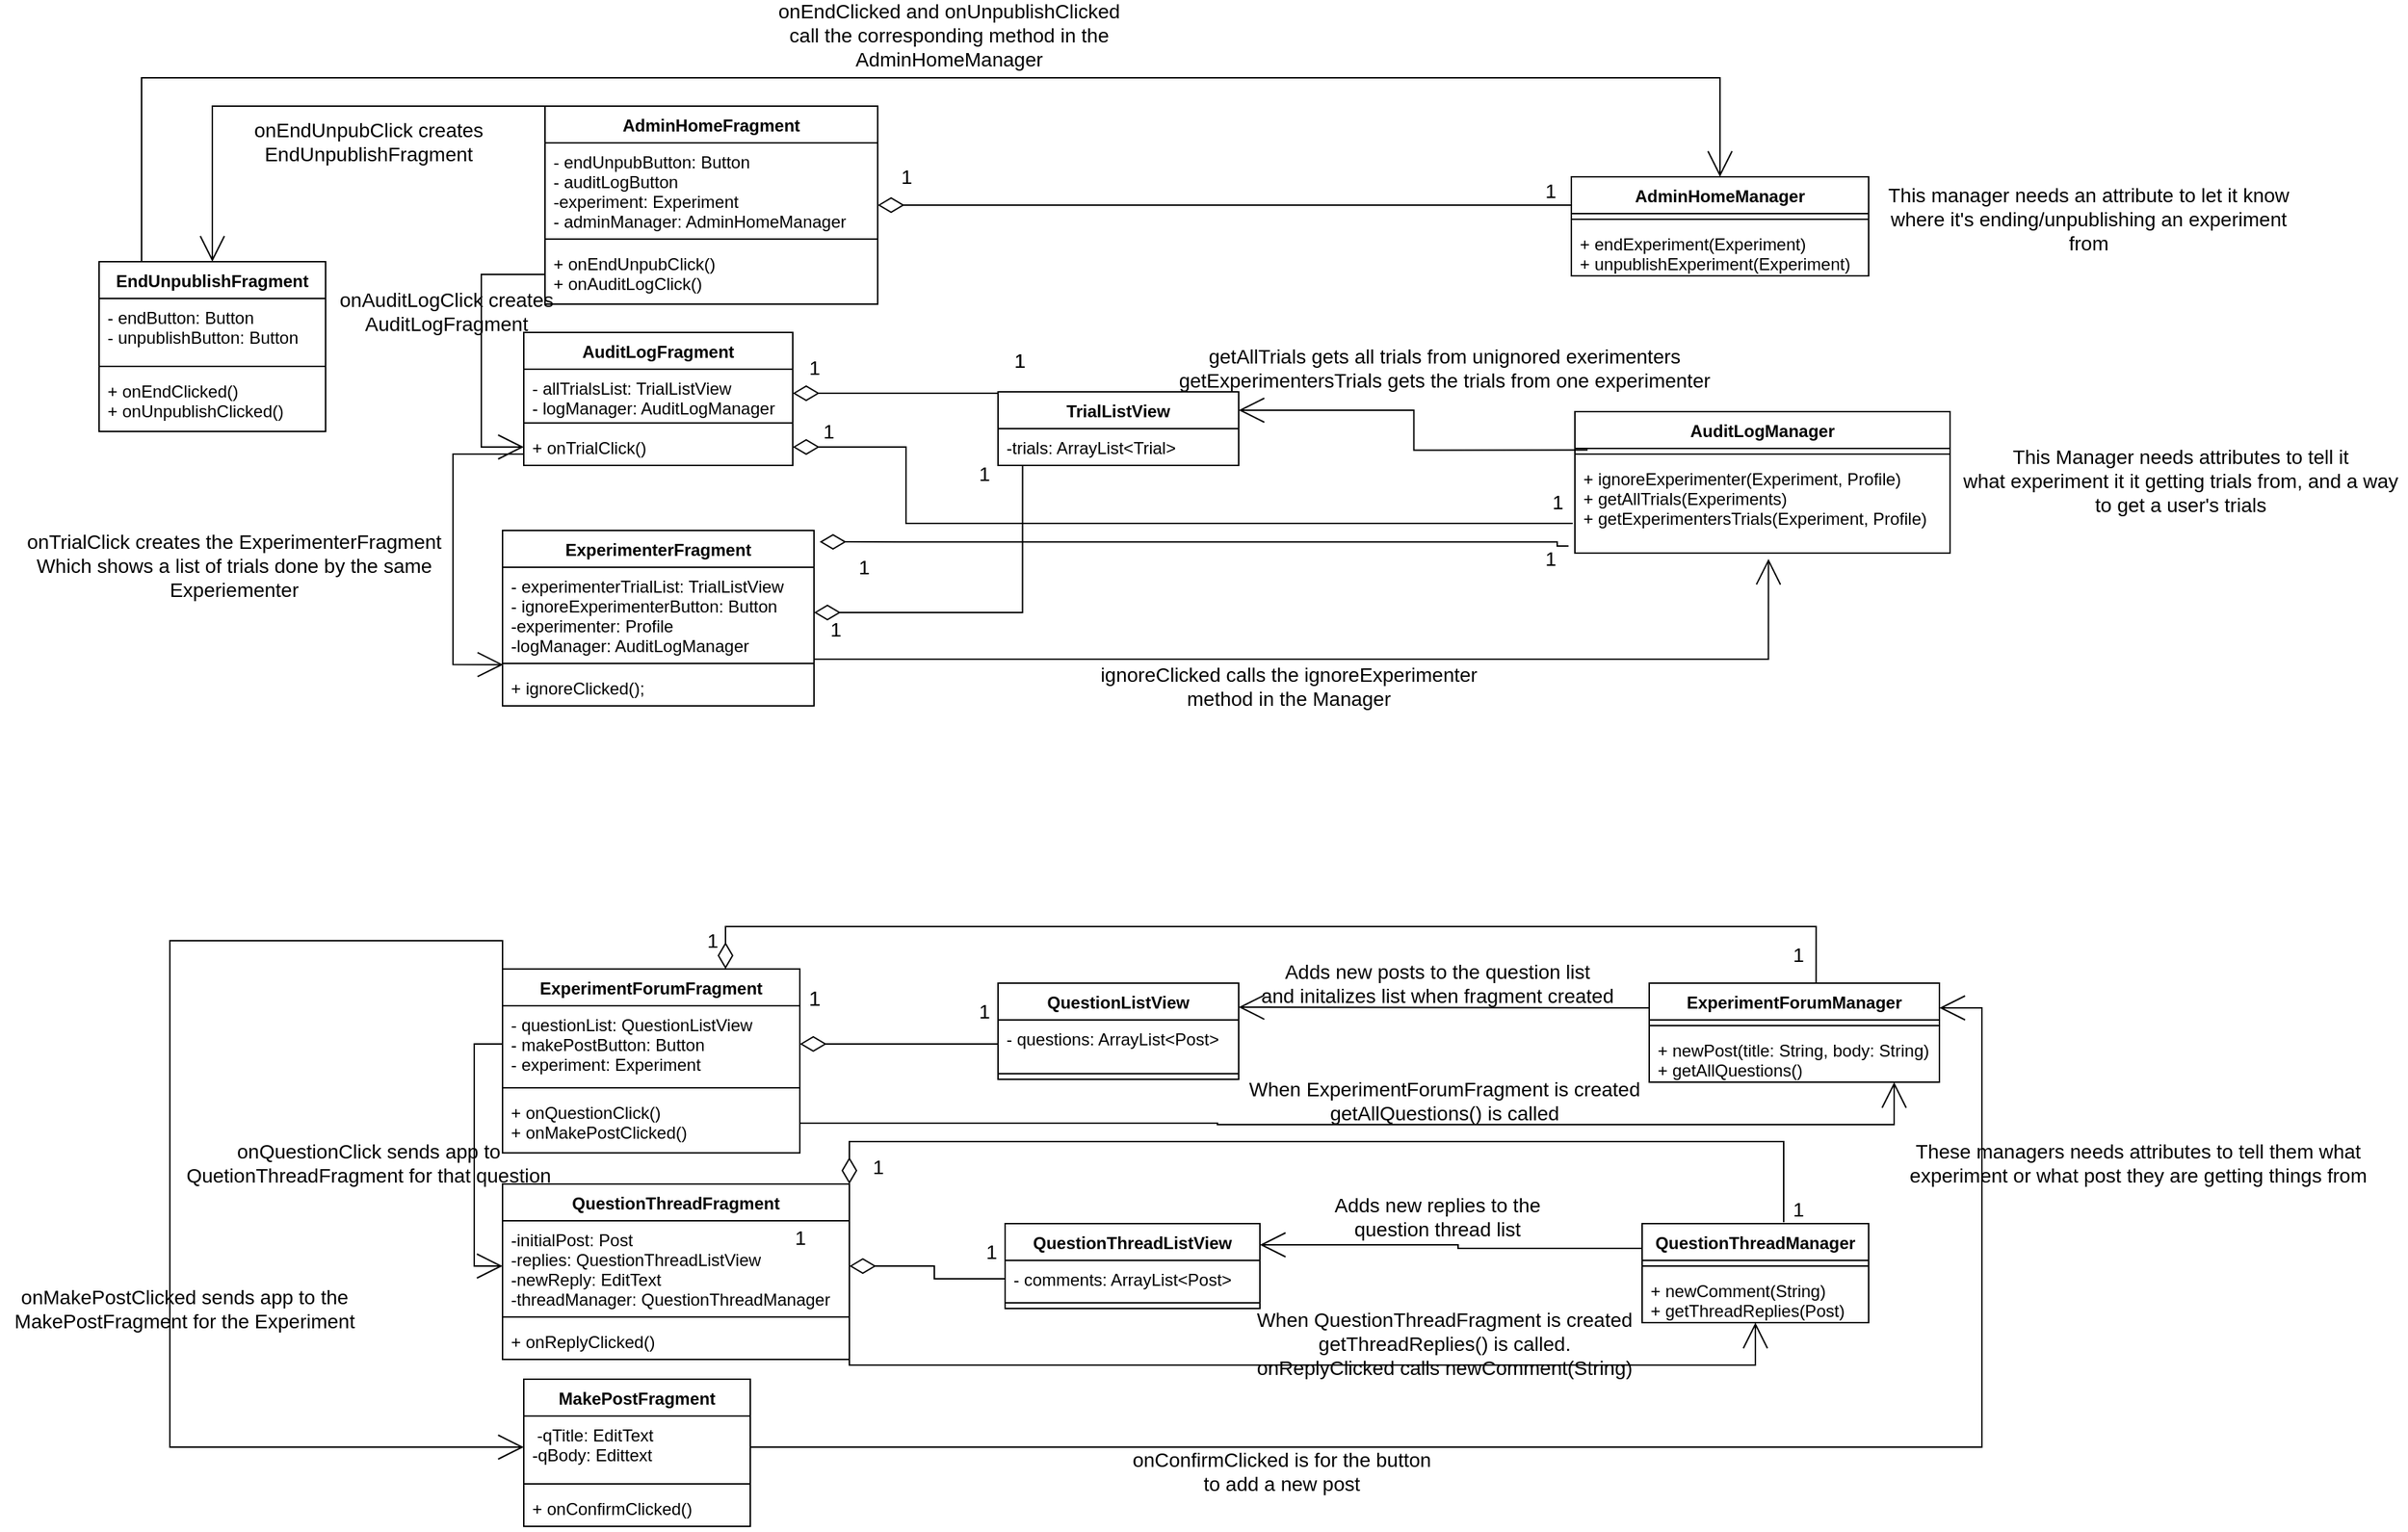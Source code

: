 <mxfile version="14.4.3" type="device"><diagram id="3lP1Cm35V_eTYf8_Hl5C" name="Page-1"><mxGraphModel dx="1422" dy="1930" grid="1" gridSize="10" guides="1" tooltips="1" connect="1" arrows="1" fold="1" page="1" pageScale="1" pageWidth="850" pageHeight="1100" math="0" shadow="0"><root><mxCell id="0"/><mxCell id="1" parent="0"/><mxCell id="Qhq6g6YCc7guw-JR9Eor-10" style="edgeStyle=orthogonalEdgeStyle;rounded=0;orthogonalLoop=1;jettySize=auto;html=1;exitX=0.25;exitY=0;exitDx=0;exitDy=0;entryX=0.5;entryY=0;entryDx=0;entryDy=0;endArrow=open;endFill=0;endSize=16;" parent="1" source="PtrgI88gjA8MYwtWWnz2-1" target="PtrgI88gjA8MYwtWWnz2-41" edge="1"><mxGeometry relative="1" as="geometry"><Array as="points"><mxPoint x="280" y="-60"/><mxPoint x="1395" y="-60"/></Array></mxGeometry></mxCell><mxCell id="PtrgI88gjA8MYwtWWnz2-1" value="EndUnpublishFragment" style="swimlane;fontStyle=1;align=center;verticalAlign=top;childLayout=stackLayout;horizontal=1;startSize=26;horizontalStack=0;resizeParent=1;resizeParentMax=0;resizeLast=0;collapsible=1;marginBottom=0;" parent="1" vertex="1"><mxGeometry x="250" y="70" width="160" height="120" as="geometry"/></mxCell><mxCell id="PtrgI88gjA8MYwtWWnz2-2" value="- endButton: Button&#xA;- unpublishButton: Button&#xA;" style="text;strokeColor=none;fillColor=none;align=left;verticalAlign=top;spacingLeft=4;spacingRight=4;overflow=hidden;rotatable=0;points=[[0,0.5],[1,0.5]];portConstraint=eastwest;" parent="PtrgI88gjA8MYwtWWnz2-1" vertex="1"><mxGeometry y="26" width="160" height="44" as="geometry"/></mxCell><mxCell id="PtrgI88gjA8MYwtWWnz2-3" value="" style="line;strokeWidth=1;fillColor=none;align=left;verticalAlign=middle;spacingTop=-1;spacingLeft=3;spacingRight=3;rotatable=0;labelPosition=right;points=[];portConstraint=eastwest;" parent="PtrgI88gjA8MYwtWWnz2-1" vertex="1"><mxGeometry y="70" width="160" height="8" as="geometry"/></mxCell><mxCell id="PtrgI88gjA8MYwtWWnz2-4" value="+ onEndClicked()&#xA;+ onUnpublishClicked()&#xA;" style="text;strokeColor=none;fillColor=none;align=left;verticalAlign=top;spacingLeft=4;spacingRight=4;overflow=hidden;rotatable=0;points=[[0,0.5],[1,0.5]];portConstraint=eastwest;" parent="PtrgI88gjA8MYwtWWnz2-1" vertex="1"><mxGeometry y="78" width="160" height="42" as="geometry"/></mxCell><mxCell id="Qhq6g6YCc7guw-JR9Eor-7" style="edgeStyle=orthogonalEdgeStyle;rounded=0;orthogonalLoop=1;jettySize=auto;html=1;exitX=0;exitY=1;exitDx=0;exitDy=0;entryX=0.002;entryY=-0.122;entryDx=0;entryDy=0;entryPerimeter=0;endArrow=open;endFill=0;endSize=16;" parent="1" source="PtrgI88gjA8MYwtWWnz2-5" target="PtrgI88gjA8MYwtWWnz2-28" edge="1"><mxGeometry relative="1" as="geometry"><Array as="points"><mxPoint x="500" y="206"/><mxPoint x="500" y="355"/></Array></mxGeometry></mxCell><mxCell id="PtrgI88gjA8MYwtWWnz2-5" value="AuditLogFragment" style="swimlane;fontStyle=1;align=center;verticalAlign=top;childLayout=stackLayout;horizontal=1;startSize=26;horizontalStack=0;resizeParent=1;resizeParentMax=0;resizeLast=0;collapsible=1;marginBottom=0;" parent="1" vertex="1"><mxGeometry x="550" y="120" width="190" height="94" as="geometry"/></mxCell><mxCell id="PtrgI88gjA8MYwtWWnz2-6" value="- allTrialsList: TrialListView&#xA;- logManager: AuditLogManager&#xA;" style="text;strokeColor=none;fillColor=none;align=left;verticalAlign=top;spacingLeft=4;spacingRight=4;overflow=hidden;rotatable=0;points=[[0,0.5],[1,0.5]];portConstraint=eastwest;" parent="PtrgI88gjA8MYwtWWnz2-5" vertex="1"><mxGeometry y="26" width="190" height="34" as="geometry"/></mxCell><mxCell id="PtrgI88gjA8MYwtWWnz2-7" value="" style="line;strokeWidth=1;fillColor=none;align=left;verticalAlign=middle;spacingTop=-1;spacingLeft=3;spacingRight=3;rotatable=0;labelPosition=right;points=[];portConstraint=eastwest;" parent="PtrgI88gjA8MYwtWWnz2-5" vertex="1"><mxGeometry y="60" width="190" height="8" as="geometry"/></mxCell><mxCell id="PtrgI88gjA8MYwtWWnz2-8" value="+ onTrialClick()" style="text;strokeColor=none;fillColor=none;align=left;verticalAlign=top;spacingLeft=4;spacingRight=4;overflow=hidden;rotatable=0;points=[[0,0.5],[1,0.5]];portConstraint=eastwest;" parent="PtrgI88gjA8MYwtWWnz2-5" vertex="1"><mxGeometry y="68" width="190" height="26" as="geometry"/></mxCell><mxCell id="U6tB3kmh_iyxdnY-oPM7-15" style="edgeStyle=orthogonalEdgeStyle;rounded=0;orthogonalLoop=1;jettySize=auto;html=1;exitX=0;exitY=0;exitDx=0;exitDy=0;entryX=0;entryY=0.5;entryDx=0;entryDy=0;endArrow=open;endFill=0;endSize=16;strokeWidth=1;" parent="1" source="PtrgI88gjA8MYwtWWnz2-9" target="PtrgI88gjA8MYwtWWnz2-18" edge="1"><mxGeometry relative="1" as="geometry"><Array as="points"><mxPoint x="535" y="550"/><mxPoint x="300" y="550"/><mxPoint x="300" y="908"/></Array></mxGeometry></mxCell><mxCell id="k-kQkQY4scYM93I2RcOS-15" style="edgeStyle=orthogonalEdgeStyle;rounded=0;orthogonalLoop=1;jettySize=auto;html=1;exitX=0.75;exitY=0;exitDx=0;exitDy=0;entryX=0.575;entryY=0;entryDx=0;entryDy=0;entryPerimeter=0;startArrow=diamondThin;startFill=0;startSize=16;endArrow=none;endFill=0;endSize=16;strokeWidth=1;" edge="1" parent="1" source="PtrgI88gjA8MYwtWWnz2-9" target="PtrgI88gjA8MYwtWWnz2-33"><mxGeometry relative="1" as="geometry"/></mxCell><mxCell id="PtrgI88gjA8MYwtWWnz2-9" value="ExperimentForumFragment" style="swimlane;fontStyle=1;align=center;verticalAlign=top;childLayout=stackLayout;horizontal=1;startSize=26;horizontalStack=0;resizeParent=1;resizeParentMax=0;resizeLast=0;collapsible=1;marginBottom=0;" parent="1" vertex="1"><mxGeometry x="535" y="570" width="210" height="130" as="geometry"/></mxCell><mxCell id="PtrgI88gjA8MYwtWWnz2-10" value="- questionList: QuestionListView&#xA;- makePostButton: Button&#xA;- experiment: Experiment&#xA;&#xA;" style="text;strokeColor=none;fillColor=none;align=left;verticalAlign=top;spacingLeft=4;spacingRight=4;overflow=hidden;rotatable=0;points=[[0,0.5],[1,0.5]];portConstraint=eastwest;" parent="PtrgI88gjA8MYwtWWnz2-9" vertex="1"><mxGeometry y="26" width="210" height="54" as="geometry"/></mxCell><mxCell id="PtrgI88gjA8MYwtWWnz2-11" value="" style="line;strokeWidth=1;fillColor=none;align=left;verticalAlign=middle;spacingTop=-1;spacingLeft=3;spacingRight=3;rotatable=0;labelPosition=right;points=[];portConstraint=eastwest;" parent="PtrgI88gjA8MYwtWWnz2-9" vertex="1"><mxGeometry y="80" width="210" height="8" as="geometry"/></mxCell><mxCell id="PtrgI88gjA8MYwtWWnz2-12" value="+ onQuestionClick()&#xA;+ onMakePostClicked()&#xA;" style="text;strokeColor=none;fillColor=none;align=left;verticalAlign=top;spacingLeft=4;spacingRight=4;overflow=hidden;rotatable=0;points=[[0,0.5],[1,0.5]];portConstraint=eastwest;" parent="PtrgI88gjA8MYwtWWnz2-9" vertex="1"><mxGeometry y="88" width="210" height="42" as="geometry"/></mxCell><mxCell id="k-kQkQY4scYM93I2RcOS-18" style="edgeStyle=orthogonalEdgeStyle;rounded=0;orthogonalLoop=1;jettySize=auto;html=1;exitX=1;exitY=0;exitDx=0;exitDy=0;entryX=0.625;entryY=-0.014;entryDx=0;entryDy=0;entryPerimeter=0;startArrow=diamondThin;startFill=0;startSize=16;endArrow=none;endFill=0;endSize=16;strokeWidth=1;" edge="1" parent="1" source="PtrgI88gjA8MYwtWWnz2-13" target="U6tB3kmh_iyxdnY-oPM7-1"><mxGeometry relative="1" as="geometry"/></mxCell><mxCell id="PtrgI88gjA8MYwtWWnz2-13" value="QuestionThreadFragment" style="swimlane;fontStyle=1;align=center;verticalAlign=top;childLayout=stackLayout;horizontal=1;startSize=26;horizontalStack=0;resizeParent=1;resizeParentMax=0;resizeLast=0;collapsible=1;marginBottom=0;" parent="1" vertex="1"><mxGeometry x="535" y="722" width="245" height="124" as="geometry"/></mxCell><mxCell id="PtrgI88gjA8MYwtWWnz2-14" value="-initialPost: Post&#xA;-replies: QuestionThreadListView&#xA;-newReply: EditText&#xA;-threadManager: QuestionThreadManager&#xA;" style="text;strokeColor=none;fillColor=none;align=left;verticalAlign=top;spacingLeft=4;spacingRight=4;overflow=hidden;rotatable=0;points=[[0,0.5],[1,0.5]];portConstraint=eastwest;" parent="PtrgI88gjA8MYwtWWnz2-13" vertex="1"><mxGeometry y="26" width="245" height="64" as="geometry"/></mxCell><mxCell id="PtrgI88gjA8MYwtWWnz2-15" value="" style="line;strokeWidth=1;fillColor=none;align=left;verticalAlign=middle;spacingTop=-1;spacingLeft=3;spacingRight=3;rotatable=0;labelPosition=right;points=[];portConstraint=eastwest;" parent="PtrgI88gjA8MYwtWWnz2-13" vertex="1"><mxGeometry y="90" width="245" height="8" as="geometry"/></mxCell><mxCell id="PtrgI88gjA8MYwtWWnz2-16" value="+ onReplyClicked()" style="text;strokeColor=none;fillColor=none;align=left;verticalAlign=top;spacingLeft=4;spacingRight=4;overflow=hidden;rotatable=0;points=[[0,0.5],[1,0.5]];portConstraint=eastwest;" parent="PtrgI88gjA8MYwtWWnz2-13" vertex="1"><mxGeometry y="98" width="245" height="26" as="geometry"/></mxCell><mxCell id="PtrgI88gjA8MYwtWWnz2-17" value="MakePostFragment" style="swimlane;fontStyle=1;align=center;verticalAlign=top;childLayout=stackLayout;horizontal=1;startSize=26;horizontalStack=0;resizeParent=1;resizeParentMax=0;resizeLast=0;collapsible=1;marginBottom=0;" parent="1" vertex="1"><mxGeometry x="550" y="860" width="160" height="104" as="geometry"/></mxCell><mxCell id="PtrgI88gjA8MYwtWWnz2-18" value=" -qTitle: EditText&#xA;-qBody: Edittext&#xA;" style="text;strokeColor=none;fillColor=none;align=left;verticalAlign=top;spacingLeft=4;spacingRight=4;overflow=hidden;rotatable=0;points=[[0,0.5],[1,0.5]];portConstraint=eastwest;" parent="PtrgI88gjA8MYwtWWnz2-17" vertex="1"><mxGeometry y="26" width="160" height="44" as="geometry"/></mxCell><mxCell id="PtrgI88gjA8MYwtWWnz2-19" value="" style="line;strokeWidth=1;fillColor=none;align=left;verticalAlign=middle;spacingTop=-1;spacingLeft=3;spacingRight=3;rotatable=0;labelPosition=right;points=[];portConstraint=eastwest;" parent="PtrgI88gjA8MYwtWWnz2-17" vertex="1"><mxGeometry y="70" width="160" height="8" as="geometry"/></mxCell><mxCell id="PtrgI88gjA8MYwtWWnz2-20" value="+ onConfirmClicked()" style="text;strokeColor=none;fillColor=none;align=left;verticalAlign=top;spacingLeft=4;spacingRight=4;overflow=hidden;rotatable=0;points=[[0,0.5],[1,0.5]];portConstraint=eastwest;" parent="PtrgI88gjA8MYwtWWnz2-17" vertex="1"><mxGeometry y="78" width="160" height="26" as="geometry"/></mxCell><mxCell id="Qhq6g6YCc7guw-JR9Eor-6" style="edgeStyle=orthogonalEdgeStyle;rounded=0;orthogonalLoop=1;jettySize=auto;html=1;exitX=0;exitY=0;exitDx=0;exitDy=0;entryX=0.5;entryY=0;entryDx=0;entryDy=0;endArrow=open;endFill=0;endSize=16;" parent="1" source="PtrgI88gjA8MYwtWWnz2-21" target="PtrgI88gjA8MYwtWWnz2-1" edge="1"><mxGeometry relative="1" as="geometry"><Array as="points"><mxPoint x="330" y="-40"/></Array></mxGeometry></mxCell><mxCell id="PtrgI88gjA8MYwtWWnz2-21" value="AdminHomeFragment" style="swimlane;fontStyle=1;align=center;verticalAlign=top;childLayout=stackLayout;horizontal=1;startSize=26;horizontalStack=0;resizeParent=1;resizeParentMax=0;resizeLast=0;collapsible=1;marginBottom=0;" parent="1" vertex="1"><mxGeometry x="565" y="-40" width="235" height="140" as="geometry"/></mxCell><mxCell id="PtrgI88gjA8MYwtWWnz2-22" value="- endUnpubButton: Button&#xA;- auditLogButton&#xA;-experiment: Experiment&#xA;- adminManager: AdminHomeManager&#xA;&#xA;" style="text;strokeColor=none;fillColor=none;align=left;verticalAlign=top;spacingLeft=4;spacingRight=4;overflow=hidden;rotatable=0;points=[[0,0.5],[1,0.5]];portConstraint=eastwest;" parent="PtrgI88gjA8MYwtWWnz2-21" vertex="1"><mxGeometry y="26" width="235" height="64" as="geometry"/></mxCell><mxCell id="PtrgI88gjA8MYwtWWnz2-23" value="" style="line;strokeWidth=1;fillColor=none;align=left;verticalAlign=middle;spacingTop=-1;spacingLeft=3;spacingRight=3;rotatable=0;labelPosition=right;points=[];portConstraint=eastwest;" parent="PtrgI88gjA8MYwtWWnz2-21" vertex="1"><mxGeometry y="90" width="235" height="8" as="geometry"/></mxCell><mxCell id="PtrgI88gjA8MYwtWWnz2-24" value="+ onEndUnpubClick()&#xA;+ onAuditLogClick()" style="text;strokeColor=none;fillColor=none;align=left;verticalAlign=top;spacingLeft=4;spacingRight=4;overflow=hidden;rotatable=0;points=[[0,0.5],[1,0.5]];portConstraint=eastwest;" parent="PtrgI88gjA8MYwtWWnz2-21" vertex="1"><mxGeometry y="98" width="235" height="42" as="geometry"/></mxCell><mxCell id="k-kQkQY4scYM93I2RcOS-10" style="edgeStyle=orthogonalEdgeStyle;rounded=0;orthogonalLoop=1;jettySize=auto;html=1;exitX=1.018;exitY=0.065;exitDx=0;exitDy=0;entryX=-0.017;entryY=0.924;entryDx=0;entryDy=0;entryPerimeter=0;startArrow=diamondThin;startFill=0;startSize=16;endArrow=none;endFill=0;endSize=16;strokeWidth=1;exitPerimeter=0;" edge="1" parent="1" source="PtrgI88gjA8MYwtWWnz2-25" target="PtrgI88gjA8MYwtWWnz2-32"><mxGeometry relative="1" as="geometry"><Array as="points"><mxPoint x="1280" y="268"/><mxPoint x="1280" y="271"/></Array></mxGeometry></mxCell><mxCell id="PtrgI88gjA8MYwtWWnz2-25" value="ExperimenterFragment" style="swimlane;fontStyle=1;align=center;verticalAlign=top;childLayout=stackLayout;horizontal=1;startSize=26;horizontalStack=0;resizeParent=1;resizeParentMax=0;resizeLast=0;collapsible=1;marginBottom=0;" parent="1" vertex="1"><mxGeometry x="535" y="260" width="220" height="124" as="geometry"/></mxCell><mxCell id="PtrgI88gjA8MYwtWWnz2-26" value="- experimenterTrialList: TrialListView&#xA;- ignoreExperimenterButton: Button&#xA;-experimenter: Profile&#xA;-logManager: AuditLogManager&#xA;&#xA;&#xA;" style="text;strokeColor=none;fillColor=none;align=left;verticalAlign=top;spacingLeft=4;spacingRight=4;overflow=hidden;rotatable=0;points=[[0,0.5],[1,0.5]];portConstraint=eastwest;" parent="PtrgI88gjA8MYwtWWnz2-25" vertex="1"><mxGeometry y="26" width="220" height="64" as="geometry"/></mxCell><mxCell id="PtrgI88gjA8MYwtWWnz2-27" value="" style="line;strokeWidth=1;fillColor=none;align=left;verticalAlign=middle;spacingTop=-1;spacingLeft=3;spacingRight=3;rotatable=0;labelPosition=right;points=[];portConstraint=eastwest;" parent="PtrgI88gjA8MYwtWWnz2-25" vertex="1"><mxGeometry y="90" width="220" height="8" as="geometry"/></mxCell><mxCell id="PtrgI88gjA8MYwtWWnz2-28" value="+ ignoreClicked();" style="text;strokeColor=none;fillColor=none;align=left;verticalAlign=top;spacingLeft=4;spacingRight=4;overflow=hidden;rotatable=0;points=[[0,0.5],[1,0.5]];portConstraint=eastwest;" parent="PtrgI88gjA8MYwtWWnz2-25" vertex="1"><mxGeometry y="98" width="220" height="26" as="geometry"/></mxCell><mxCell id="PtrgI88gjA8MYwtWWnz2-29" value="AuditLogManager" style="swimlane;fontStyle=1;align=center;verticalAlign=top;childLayout=stackLayout;horizontal=1;startSize=26;horizontalStack=0;resizeParent=1;resizeParentMax=0;resizeLast=0;collapsible=1;marginBottom=0;" parent="1" vertex="1"><mxGeometry x="1292.5" y="176" width="265" height="100" as="geometry"/></mxCell><mxCell id="PtrgI88gjA8MYwtWWnz2-31" value="" style="line;strokeWidth=1;fillColor=none;align=left;verticalAlign=middle;spacingTop=-1;spacingLeft=3;spacingRight=3;rotatable=0;labelPosition=right;points=[];portConstraint=eastwest;" parent="PtrgI88gjA8MYwtWWnz2-29" vertex="1"><mxGeometry y="26" width="265" height="8" as="geometry"/></mxCell><mxCell id="PtrgI88gjA8MYwtWWnz2-32" value="+ ignoreExperimenter(Experiment, Profile)&#xA;+ getAllTrials(Experiments)&#xA;+ getExperimentersTrials(Experiment, Profile)&#xA;" style="text;strokeColor=none;fillColor=none;align=left;verticalAlign=top;spacingLeft=4;spacingRight=4;overflow=hidden;rotatable=0;points=[[0,0.5],[1,0.5]];portConstraint=eastwest;" parent="PtrgI88gjA8MYwtWWnz2-29" vertex="1"><mxGeometry y="34" width="265" height="66" as="geometry"/></mxCell><mxCell id="U6tB3kmh_iyxdnY-oPM7-24" style="edgeStyle=orthogonalEdgeStyle;rounded=0;orthogonalLoop=1;jettySize=auto;html=1;exitX=0;exitY=0.25;exitDx=0;exitDy=0;entryX=1;entryY=0.25;entryDx=0;entryDy=0;endArrow=open;endFill=0;endSize=16;strokeWidth=1;" parent="1" source="PtrgI88gjA8MYwtWWnz2-33" target="PtrgI88gjA8MYwtWWnz2-49" edge="1"><mxGeometry relative="1" as="geometry"><Array as="points"><mxPoint x="1345" y="597"/></Array></mxGeometry></mxCell><mxCell id="PtrgI88gjA8MYwtWWnz2-33" value="ExperimentForumManager" style="swimlane;fontStyle=1;align=center;verticalAlign=top;childLayout=stackLayout;horizontal=1;startSize=26;horizontalStack=0;resizeParent=1;resizeParentMax=0;resizeLast=0;collapsible=1;marginBottom=0;" parent="1" vertex="1"><mxGeometry x="1345" y="580" width="205" height="70" as="geometry"/></mxCell><mxCell id="PtrgI88gjA8MYwtWWnz2-35" value="" style="line;strokeWidth=1;fillColor=none;align=left;verticalAlign=middle;spacingTop=-1;spacingLeft=3;spacingRight=3;rotatable=0;labelPosition=right;points=[];portConstraint=eastwest;" parent="PtrgI88gjA8MYwtWWnz2-33" vertex="1"><mxGeometry y="26" width="205" height="8" as="geometry"/></mxCell><mxCell id="PtrgI88gjA8MYwtWWnz2-36" value="+ newPost(title: String, body: String)&#xA;+ getAllQuestions()&#xA;" style="text;strokeColor=none;fillColor=none;align=left;verticalAlign=top;spacingLeft=4;spacingRight=4;overflow=hidden;rotatable=0;points=[[0,0.5],[1,0.5]];portConstraint=eastwest;" parent="PtrgI88gjA8MYwtWWnz2-33" vertex="1"><mxGeometry y="34" width="205" height="36" as="geometry"/></mxCell><mxCell id="k-kQkQY4scYM93I2RcOS-4" style="edgeStyle=orthogonalEdgeStyle;rounded=0;orthogonalLoop=1;jettySize=auto;html=1;exitX=0;exitY=0.25;exitDx=0;exitDy=0;entryX=1;entryY=0.5;entryDx=0;entryDy=0;endArrow=diamondThin;endFill=0;strokeWidth=1;endSize=16;" edge="1" parent="1" source="PtrgI88gjA8MYwtWWnz2-41" target="PtrgI88gjA8MYwtWWnz2-21"><mxGeometry relative="1" as="geometry"><Array as="points"><mxPoint x="1290" y="30"/></Array></mxGeometry></mxCell><mxCell id="PtrgI88gjA8MYwtWWnz2-41" value="AdminHomeManager" style="swimlane;fontStyle=1;align=center;verticalAlign=top;childLayout=stackLayout;horizontal=1;startSize=26;horizontalStack=0;resizeParent=1;resizeParentMax=0;resizeLast=0;collapsible=1;marginBottom=0;" parent="1" vertex="1"><mxGeometry x="1290" y="10" width="210" height="70" as="geometry"/></mxCell><mxCell id="PtrgI88gjA8MYwtWWnz2-43" value="" style="line;strokeWidth=1;fillColor=none;align=left;verticalAlign=middle;spacingTop=-1;spacingLeft=3;spacingRight=3;rotatable=0;labelPosition=right;points=[];portConstraint=eastwest;" parent="PtrgI88gjA8MYwtWWnz2-41" vertex="1"><mxGeometry y="26" width="210" height="8" as="geometry"/></mxCell><mxCell id="PtrgI88gjA8MYwtWWnz2-44" value="+ endExperiment(Experiment)&#xA;+ unpublishExperiment(Experiment)&#xA;" style="text;strokeColor=none;fillColor=none;align=left;verticalAlign=top;spacingLeft=4;spacingRight=4;overflow=hidden;rotatable=0;points=[[0,0.5],[1,0.5]];portConstraint=eastwest;" parent="PtrgI88gjA8MYwtWWnz2-41" vertex="1"><mxGeometry y="34" width="210" height="36" as="geometry"/></mxCell><mxCell id="PtrgI88gjA8MYwtWWnz2-45" value="TrialListView" style="swimlane;fontStyle=1;align=center;verticalAlign=top;childLayout=stackLayout;horizontal=1;startSize=26;horizontalStack=0;resizeParent=1;resizeParentMax=0;resizeLast=0;collapsible=1;marginBottom=0;" parent="1" vertex="1"><mxGeometry x="885" y="162" width="170" height="52" as="geometry"/></mxCell><mxCell id="PtrgI88gjA8MYwtWWnz2-46" value="-trials: ArrayList&lt;Trial&gt;" style="text;strokeColor=none;fillColor=none;align=left;verticalAlign=top;spacingLeft=4;spacingRight=4;overflow=hidden;rotatable=0;points=[[0,0.5],[1,0.5]];portConstraint=eastwest;" parent="PtrgI88gjA8MYwtWWnz2-45" vertex="1"><mxGeometry y="26" width="170" height="26" as="geometry"/></mxCell><mxCell id="PtrgI88gjA8MYwtWWnz2-49" value="QuestionListView" style="swimlane;fontStyle=1;align=center;verticalAlign=top;childLayout=stackLayout;horizontal=1;startSize=26;horizontalStack=0;resizeParent=1;resizeParentMax=0;resizeLast=0;collapsible=1;marginBottom=0;" parent="1" vertex="1"><mxGeometry x="885" y="580" width="170" height="68" as="geometry"/></mxCell><mxCell id="PtrgI88gjA8MYwtWWnz2-50" value="- questions: ArrayList&lt;Post&gt;" style="text;strokeColor=none;fillColor=none;align=left;verticalAlign=top;spacingLeft=4;spacingRight=4;overflow=hidden;rotatable=0;points=[[0,0.5],[1,0.5]];portConstraint=eastwest;" parent="PtrgI88gjA8MYwtWWnz2-49" vertex="1"><mxGeometry y="26" width="170" height="34" as="geometry"/></mxCell><mxCell id="PtrgI88gjA8MYwtWWnz2-51" value="" style="line;strokeWidth=1;fillColor=none;align=left;verticalAlign=middle;spacingTop=-1;spacingLeft=3;spacingRight=3;rotatable=0;labelPosition=right;points=[];portConstraint=eastwest;" parent="PtrgI88gjA8MYwtWWnz2-49" vertex="1"><mxGeometry y="60" width="170" height="8" as="geometry"/></mxCell><mxCell id="U6tB3kmh_iyxdnY-oPM7-25" style="edgeStyle=orthogonalEdgeStyle;rounded=0;orthogonalLoop=1;jettySize=auto;html=1;exitX=0;exitY=0.25;exitDx=0;exitDy=0;entryX=1;entryY=0.25;entryDx=0;entryDy=0;endArrow=open;endFill=0;endSize=16;strokeWidth=1;" parent="1" source="U6tB3kmh_iyxdnY-oPM7-1" target="U6tB3kmh_iyxdnY-oPM7-5" edge="1"><mxGeometry relative="1" as="geometry"><Array as="points"/></mxGeometry></mxCell><mxCell id="U6tB3kmh_iyxdnY-oPM7-1" value="QuestionThreadManager" style="swimlane;fontStyle=1;align=center;verticalAlign=top;childLayout=stackLayout;horizontal=1;startSize=26;horizontalStack=0;resizeParent=1;resizeParentMax=0;resizeLast=0;collapsible=1;marginBottom=0;" parent="1" vertex="1"><mxGeometry x="1340" y="750" width="160" height="70" as="geometry"/></mxCell><mxCell id="U6tB3kmh_iyxdnY-oPM7-3" value="" style="line;strokeWidth=1;fillColor=none;align=left;verticalAlign=middle;spacingTop=-1;spacingLeft=3;spacingRight=3;rotatable=0;labelPosition=right;points=[];portConstraint=eastwest;" parent="U6tB3kmh_iyxdnY-oPM7-1" vertex="1"><mxGeometry y="26" width="160" height="8" as="geometry"/></mxCell><mxCell id="U6tB3kmh_iyxdnY-oPM7-4" value="+ newComment(String)&#xA;+ getThreadReplies(Post)&#xA;" style="text;strokeColor=none;fillColor=none;align=left;verticalAlign=top;spacingLeft=4;spacingRight=4;overflow=hidden;rotatable=0;points=[[0,0.5],[1,0.5]];portConstraint=eastwest;" parent="U6tB3kmh_iyxdnY-oPM7-1" vertex="1"><mxGeometry y="34" width="160" height="36" as="geometry"/></mxCell><mxCell id="U6tB3kmh_iyxdnY-oPM7-5" value="QuestionThreadListView" style="swimlane;fontStyle=1;align=center;verticalAlign=top;childLayout=stackLayout;horizontal=1;startSize=26;horizontalStack=0;resizeParent=1;resizeParentMax=0;resizeLast=0;collapsible=1;marginBottom=0;" parent="1" vertex="1"><mxGeometry x="890" y="750" width="180" height="60" as="geometry"/></mxCell><mxCell id="U6tB3kmh_iyxdnY-oPM7-6" value="- comments: ArrayList&lt;Post&gt;" style="text;strokeColor=none;fillColor=none;align=left;verticalAlign=top;spacingLeft=4;spacingRight=4;overflow=hidden;rotatable=0;points=[[0,0.5],[1,0.5]];portConstraint=eastwest;" parent="U6tB3kmh_iyxdnY-oPM7-5" vertex="1"><mxGeometry y="26" width="180" height="26" as="geometry"/></mxCell><mxCell id="U6tB3kmh_iyxdnY-oPM7-7" value="" style="line;strokeWidth=1;fillColor=none;align=left;verticalAlign=middle;spacingTop=-1;spacingLeft=3;spacingRight=3;rotatable=0;labelPosition=right;points=[];portConstraint=eastwest;" parent="U6tB3kmh_iyxdnY-oPM7-5" vertex="1"><mxGeometry y="52" width="180" height="8" as="geometry"/></mxCell><mxCell id="U6tB3kmh_iyxdnY-oPM7-10" style="edgeStyle=orthogonalEdgeStyle;rounded=0;orthogonalLoop=1;jettySize=auto;html=1;exitX=0;exitY=0.5;exitDx=0;exitDy=0;entryX=0;entryY=0.5;entryDx=0;entryDy=0;endArrow=open;endFill=0;endSize=16;" parent="1" source="PtrgI88gjA8MYwtWWnz2-10" target="PtrgI88gjA8MYwtWWnz2-14" edge="1"><mxGeometry relative="1" as="geometry"/></mxCell><mxCell id="U6tB3kmh_iyxdnY-oPM7-11" value="&lt;div style=&quot;font-size: 14px&quot;&gt;onQuestionClick sends app to&lt;/div&gt;&lt;div style=&quot;font-size: 14px&quot;&gt; QuetionThreadFragment for that question&lt;br&gt;&lt;/div&gt;" style="text;html=1;align=center;verticalAlign=middle;resizable=0;points=[];autosize=1;" parent="1" vertex="1"><mxGeometry x="300" y="692" width="280" height="30" as="geometry"/></mxCell><mxCell id="U6tB3kmh_iyxdnY-oPM7-12" style="edgeStyle=orthogonalEdgeStyle;rounded=0;orthogonalLoop=1;jettySize=auto;html=1;exitX=1;exitY=0.5;exitDx=0;exitDy=0;entryX=0;entryY=0.5;entryDx=0;entryDy=0;endArrow=none;endFill=0;strokeWidth=1;endSize=16;startArrow=diamondThin;startFill=0;startSize=16;" parent="1" source="PtrgI88gjA8MYwtWWnz2-10" target="PtrgI88gjA8MYwtWWnz2-50" edge="1"><mxGeometry relative="1" as="geometry"/></mxCell><mxCell id="U6tB3kmh_iyxdnY-oPM7-13" value="&lt;font style=&quot;font-size: 15px&quot;&gt;1&lt;/font&gt;" style="text;html=1;align=center;verticalAlign=middle;resizable=0;points=[];autosize=1;" parent="1" vertex="1"><mxGeometry x="745" y="580" width="20" height="20" as="geometry"/></mxCell><mxCell id="U6tB3kmh_iyxdnY-oPM7-14" value="&lt;font style=&quot;font-size: 14px&quot;&gt;1&lt;/font&gt;" style="text;html=1;align=center;verticalAlign=middle;resizable=0;points=[];autosize=1;" parent="1" vertex="1"><mxGeometry x="865" y="590" width="20" height="20" as="geometry"/></mxCell><mxCell id="U6tB3kmh_iyxdnY-oPM7-16" value="&lt;div style=&quot;font-size: 14px&quot;&gt;&lt;font style=&quot;font-size: 14px&quot;&gt;onMakePostClicked sends app to the&lt;/font&gt;&lt;/div&gt;&lt;div style=&quot;font-size: 14px&quot;&gt;&lt;font style=&quot;font-size: 14px&quot;&gt; MakePostFragment for the Experiment&lt;/font&gt;&lt;br&gt;&lt;/div&gt;" style="text;html=1;align=center;verticalAlign=middle;resizable=0;points=[];autosize=1;" parent="1" vertex="1"><mxGeometry x="180" y="795" width="260" height="30" as="geometry"/></mxCell><mxCell id="U6tB3kmh_iyxdnY-oPM7-17" style="edgeStyle=orthogonalEdgeStyle;rounded=0;orthogonalLoop=1;jettySize=auto;html=1;exitX=1;exitY=0.5;exitDx=0;exitDy=0;endArrow=none;endFill=0;endSize=16;strokeWidth=1;startArrow=diamondThin;startFill=0;startSize=16;" parent="1" source="PtrgI88gjA8MYwtWWnz2-14" target="U6tB3kmh_iyxdnY-oPM7-6" edge="1"><mxGeometry relative="1" as="geometry"/></mxCell><mxCell id="U6tB3kmh_iyxdnY-oPM7-18" value="&lt;font style=&quot;font-size: 14px&quot;&gt;1&lt;/font&gt;" style="text;html=1;align=center;verticalAlign=middle;resizable=0;points=[];autosize=1;" parent="1" vertex="1"><mxGeometry x="735" y="750" width="20" height="20" as="geometry"/></mxCell><mxCell id="U6tB3kmh_iyxdnY-oPM7-19" value="&lt;font style=&quot;font-size: 14px&quot;&gt;1&lt;/font&gt;" style="text;html=1;align=center;verticalAlign=middle;resizable=0;points=[];autosize=1;" parent="1" vertex="1"><mxGeometry x="870" y="760" width="20" height="20" as="geometry"/></mxCell><mxCell id="U6tB3kmh_iyxdnY-oPM7-22" style="edgeStyle=orthogonalEdgeStyle;rounded=0;orthogonalLoop=1;jettySize=auto;html=1;exitX=1;exitY=0.5;exitDx=0;exitDy=0;entryX=1;entryY=0.25;entryDx=0;entryDy=0;endArrow=open;endFill=0;endSize=16;strokeWidth=1;" parent="1" source="PtrgI88gjA8MYwtWWnz2-18" target="PtrgI88gjA8MYwtWWnz2-33" edge="1"><mxGeometry relative="1" as="geometry"/></mxCell><mxCell id="U6tB3kmh_iyxdnY-oPM7-23" value="&lt;div style=&quot;font-size: 14px&quot;&gt;&lt;font style=&quot;font-size: 14px&quot;&gt;onConfirmClicked is for the button&lt;/font&gt;&lt;/div&gt;&lt;div style=&quot;font-size: 14px&quot;&gt;&lt;font style=&quot;font-size: 14px&quot;&gt;to add a new post&lt;/font&gt;&lt;br&gt;&lt;/div&gt;" style="text;html=1;align=center;verticalAlign=middle;resizable=0;points=[];autosize=1;" parent="1" vertex="1"><mxGeometry x="970" y="910" width="230" height="30" as="geometry"/></mxCell><mxCell id="U6tB3kmh_iyxdnY-oPM7-26" value="&lt;div&gt;&lt;font style=&quot;font-size: 14px&quot;&gt;Adds new posts to the question list&lt;/font&gt;&lt;font size=&quot;1&quot;&gt;&lt;br&gt;&lt;/font&gt;&lt;/div&gt;&lt;font style=&quot;font-size: 14px&quot;&gt;and initalizes list when fragment created&lt;/font&gt;" style="text;html=1;align=center;verticalAlign=middle;resizable=0;points=[];autosize=1;" parent="1" vertex="1"><mxGeometry x="1060" y="560" width="270" height="40" as="geometry"/></mxCell><mxCell id="U6tB3kmh_iyxdnY-oPM7-27" value="&lt;div style=&quot;font-size: 14px&quot;&gt;&lt;font style=&quot;font-size: 14px&quot;&gt;Adds new replies to the &lt;br&gt;&lt;/font&gt;&lt;/div&gt;&lt;div style=&quot;font-size: 14px&quot;&gt;&lt;font style=&quot;font-size: 14px&quot;&gt;question thread list&lt;br&gt;&lt;/font&gt;&lt;/div&gt;" style="text;html=1;align=center;verticalAlign=middle;resizable=0;points=[];autosize=1;" parent="1" vertex="1"><mxGeometry x="1115" y="730" width="160" height="30" as="geometry"/></mxCell><mxCell id="Qhq6g6YCc7guw-JR9Eor-1" style="edgeStyle=orthogonalEdgeStyle;rounded=0;orthogonalLoop=1;jettySize=auto;html=1;exitX=1;exitY=0.5;exitDx=0;exitDy=0;endArrow=open;endFill=0;endSize=16;entryX=0.5;entryY=1;entryDx=0;entryDy=0;" parent="1" source="PtrgI88gjA8MYwtWWnz2-16" target="U6tB3kmh_iyxdnY-oPM7-1" edge="1"><mxGeometry relative="1" as="geometry"><mxPoint x="1418" y="870" as="targetPoint"/><Array as="points"><mxPoint x="780" y="850"/><mxPoint x="1420" y="850"/></Array></mxGeometry></mxCell><mxCell id="Qhq6g6YCc7guw-JR9Eor-2" value="&lt;div style=&quot;font-size: 14px&quot;&gt;&lt;font style=&quot;font-size: 14px&quot;&gt;When QuestionThreadFragment is created&lt;/font&gt;&lt;/div&gt;&lt;div style=&quot;font-size: 14px&quot;&gt;&lt;font style=&quot;font-size: 14px&quot;&gt;getThreadReplies() is called.&lt;/font&gt;&lt;/div&gt;&lt;div style=&quot;font-size: 14px&quot;&gt;&lt;font style=&quot;font-size: 14px&quot;&gt;onReplyClicked calls newComment(String)&lt;br&gt;&lt;/font&gt;&lt;/div&gt;" style="text;html=1;align=center;verticalAlign=middle;resizable=0;points=[];autosize=1;" parent="1" vertex="1"><mxGeometry x="1055" y="810" width="290" height="50" as="geometry"/></mxCell><mxCell id="Qhq6g6YCc7guw-JR9Eor-3" style="edgeStyle=orthogonalEdgeStyle;rounded=0;orthogonalLoop=1;jettySize=auto;html=1;exitX=1;exitY=0.5;exitDx=0;exitDy=0;entryX=0.844;entryY=1;entryDx=0;entryDy=0;entryPerimeter=0;endArrow=open;endFill=0;endSize=16;" parent="1" source="PtrgI88gjA8MYwtWWnz2-12" target="PtrgI88gjA8MYwtWWnz2-36" edge="1"><mxGeometry relative="1" as="geometry"/></mxCell><mxCell id="Qhq6g6YCc7guw-JR9Eor-4" value="&lt;div style=&quot;font-size: 14px&quot;&gt;&lt;font style=&quot;font-size: 14px&quot;&gt;When ExperimentForumFragment is created&lt;/font&gt;&lt;/div&gt;&lt;div style=&quot;font-size: 14px&quot;&gt;&lt;font style=&quot;font-size: 14px&quot;&gt;getAllQuestions() is called&lt;br&gt;&lt;/font&gt;&lt;/div&gt;" style="text;html=1;align=center;verticalAlign=middle;resizable=0;points=[];autosize=1;" parent="1" vertex="1"><mxGeometry x="1055" y="648" width="290" height="30" as="geometry"/></mxCell><mxCell id="Qhq6g6YCc7guw-JR9Eor-5" style="edgeStyle=orthogonalEdgeStyle;rounded=0;orthogonalLoop=1;jettySize=auto;html=1;exitX=0;exitY=0.5;exitDx=0;exitDy=0;entryX=0;entryY=0.5;entryDx=0;entryDy=0;endArrow=open;endFill=0;endSize=16;" parent="1" source="PtrgI88gjA8MYwtWWnz2-24" target="PtrgI88gjA8MYwtWWnz2-8" edge="1"><mxGeometry relative="1" as="geometry"/></mxCell><mxCell id="Qhq6g6YCc7guw-JR9Eor-8" style="edgeStyle=orthogonalEdgeStyle;rounded=0;orthogonalLoop=1;jettySize=auto;html=1;exitX=1;exitY=0.5;exitDx=0;exitDy=0;entryX=0;entryY=0;entryDx=0;entryDy=0;endArrow=none;endFill=0;endSize=16;startArrow=diamondThin;startFill=0;startSize=16;" parent="1" source="PtrgI88gjA8MYwtWWnz2-6" target="PtrgI88gjA8MYwtWWnz2-45" edge="1"><mxGeometry relative="1" as="geometry"><Array as="points"><mxPoint x="885" y="163"/></Array></mxGeometry></mxCell><mxCell id="Qhq6g6YCc7guw-JR9Eor-9" style="edgeStyle=orthogonalEdgeStyle;rounded=0;orthogonalLoop=1;jettySize=auto;html=1;exitX=1;exitY=0.5;exitDx=0;exitDy=0;endArrow=none;endFill=0;endSize=16;entryX=0.102;entryY=0.995;entryDx=0;entryDy=0;entryPerimeter=0;startArrow=diamondThin;startFill=0;startSize=16;" parent="1" source="PtrgI88gjA8MYwtWWnz2-26" target="PtrgI88gjA8MYwtWWnz2-46" edge="1"><mxGeometry relative="1" as="geometry"><mxPoint x="900.0" y="220" as="targetPoint"/></mxGeometry></mxCell><mxCell id="Qhq6g6YCc7guw-JR9Eor-11" value="&lt;font style=&quot;font-size: 14px&quot;&gt;1&lt;/font&gt;" style="text;html=1;align=center;verticalAlign=middle;resizable=0;points=[];autosize=1;" parent="1" vertex="1"><mxGeometry x="745" y="135" width="20" height="20" as="geometry"/></mxCell><mxCell id="Qhq6g6YCc7guw-JR9Eor-12" value="&lt;font style=&quot;font-size: 14px&quot;&gt;1&lt;/font&gt;" style="text;html=1;align=center;verticalAlign=middle;resizable=0;points=[];autosize=1;" parent="1" vertex="1"><mxGeometry x="890" y="130" width="20" height="20" as="geometry"/></mxCell><mxCell id="Qhq6g6YCc7guw-JR9Eor-13" value="&lt;font style=&quot;font-size: 14px&quot;&gt;1&lt;/font&gt;" style="text;html=1;align=center;verticalAlign=middle;resizable=0;points=[];autosize=1;" parent="1" vertex="1"><mxGeometry x="780" y="276" width="20" height="20" as="geometry"/></mxCell><mxCell id="Qhq6g6YCc7guw-JR9Eor-14" value="&lt;font style=&quot;font-size: 14px&quot;&gt;1&lt;/font&gt;" style="text;html=1;align=center;verticalAlign=middle;resizable=0;points=[];autosize=1;" parent="1" vertex="1"><mxGeometry x="865" y="210" width="20" height="20" as="geometry"/></mxCell><mxCell id="Qhq6g6YCc7guw-JR9Eor-16" style="edgeStyle=orthogonalEdgeStyle;rounded=0;orthogonalLoop=1;jettySize=auto;html=1;exitX=0.034;exitY=0.147;exitDx=0;exitDy=0;entryX=1;entryY=0.25;entryDx=0;entryDy=0;endArrow=open;endFill=0;endSize=16;exitPerimeter=0;" parent="1" source="PtrgI88gjA8MYwtWWnz2-31" target="PtrgI88gjA8MYwtWWnz2-45" edge="1"><mxGeometry relative="1" as="geometry"><mxPoint x="1270.0" y="229" as="sourcePoint"/></mxGeometry></mxCell><mxCell id="Qhq6g6YCc7guw-JR9Eor-18" style="edgeStyle=orthogonalEdgeStyle;rounded=0;orthogonalLoop=1;jettySize=auto;html=1;exitX=1;exitY=0.5;exitDx=0;exitDy=0;endArrow=open;endFill=0;endSize=16;entryX=0.516;entryY=1.062;entryDx=0;entryDy=0;entryPerimeter=0;" parent="1" source="PtrgI88gjA8MYwtWWnz2-28" target="PtrgI88gjA8MYwtWWnz2-32" edge="1"><mxGeometry relative="1" as="geometry"><mxPoint x="1414" y="282" as="targetPoint"/><Array as="points"><mxPoint x="1429" y="351"/></Array></mxGeometry></mxCell><mxCell id="Qhq6g6YCc7guw-JR9Eor-19" value="&lt;div style=&quot;font-size: 14px&quot;&gt;&lt;font style=&quot;font-size: 14px&quot;&gt;onEndClicked and onUnpublishClicked&lt;/font&gt;&lt;/div&gt;&lt;div style=&quot;font-size: 14px&quot;&gt;&lt;font style=&quot;font-size: 14px&quot;&gt;call the corresponding method in the &lt;br&gt;&lt;/font&gt;&lt;/div&gt;&lt;div style=&quot;font-size: 14px&quot;&gt;&lt;font style=&quot;font-size: 14px&quot;&gt;AdminHomeManager&lt;br&gt;&lt;/font&gt;&lt;/div&gt;" style="text;html=1;align=center;verticalAlign=middle;resizable=0;points=[];autosize=1;" parent="1" vertex="1"><mxGeometry x="720" y="-115" width="260" height="50" as="geometry"/></mxCell><mxCell id="Qhq6g6YCc7guw-JR9Eor-20" value="&lt;div style=&quot;font-size: 14px&quot;&gt;&lt;font style=&quot;font-size: 14px&quot;&gt;onEndUnpubClick creates&lt;/font&gt;&lt;/div&gt;&lt;div style=&quot;font-size: 14px&quot;&gt;&lt;font style=&quot;font-size: 14px&quot;&gt;EndUnpublishFragment&lt;br&gt;&lt;/font&gt;&lt;/div&gt;" style="text;html=1;align=center;verticalAlign=middle;resizable=0;points=[];autosize=1;" parent="1" vertex="1"><mxGeometry x="350" y="-30" width="180" height="30" as="geometry"/></mxCell><mxCell id="Qhq6g6YCc7guw-JR9Eor-21" value="&lt;div style=&quot;font-size: 14px&quot;&gt;&lt;font style=&quot;font-size: 14px&quot;&gt;onAuditLogClick creates&lt;/font&gt;&lt;/div&gt;&lt;div style=&quot;font-size: 14px&quot;&gt;&lt;font style=&quot;font-size: 14px&quot;&gt;AuditLogFragment&lt;br&gt;&lt;/font&gt;&lt;/div&gt;" style="text;html=1;align=center;verticalAlign=middle;resizable=0;points=[];autosize=1;" parent="1" vertex="1"><mxGeometry x="410" y="90" width="170" height="30" as="geometry"/></mxCell><mxCell id="Qhq6g6YCc7guw-JR9Eor-23" value="&lt;div style=&quot;font-size: 14px&quot;&gt;&lt;font style=&quot;font-size: 14px&quot;&gt;onTrialClick creates the ExperimenterFragment&lt;/font&gt;&lt;/div&gt;&lt;div style=&quot;font-size: 14px&quot;&gt;&lt;font style=&quot;font-size: 14px&quot;&gt;Which shows a list of trials done by the same&lt;/font&gt;&lt;/div&gt;&lt;div style=&quot;font-size: 14px&quot;&gt;&lt;font style=&quot;font-size: 14px&quot;&gt;Experiementer&lt;br&gt;&lt;/font&gt;&lt;/div&gt;" style="text;html=1;align=center;verticalAlign=middle;resizable=0;points=[];autosize=1;" parent="1" vertex="1"><mxGeometry x="190" y="260" width="310" height="50" as="geometry"/></mxCell><mxCell id="Qhq6g6YCc7guw-JR9Eor-24" value="&lt;div style=&quot;font-size: 14px&quot;&gt;&lt;font style=&quot;font-size: 14px&quot;&gt;getAllTrials gets all trials from unignored exerimenters&lt;/font&gt;&lt;/div&gt;&lt;div style=&quot;font-size: 14px&quot;&gt;&lt;font style=&quot;font-size: 14px&quot;&gt;getExperimentersTrials gets the trials from one experimenter&lt;br&gt;&lt;/font&gt;&lt;/div&gt;" style="text;html=1;align=center;verticalAlign=middle;resizable=0;points=[];autosize=1;" parent="1" vertex="1"><mxGeometry x="1005" y="130" width="390" height="30" as="geometry"/></mxCell><mxCell id="Qhq6g6YCc7guw-JR9Eor-29" value="&lt;div style=&quot;font-size: 14px&quot;&gt;&lt;font style=&quot;font-size: 14px&quot;&gt;ignoreClicked calls the ignoreExperimenter &lt;br&gt;&lt;/font&gt;&lt;/div&gt;&lt;div style=&quot;font-size: 14px&quot;&gt;&lt;font style=&quot;font-size: 14px&quot;&gt;method in the Manager&lt;br&gt;&lt;/font&gt;&lt;/div&gt;" style="text;html=1;align=center;verticalAlign=middle;resizable=0;points=[];autosize=1;" parent="1" vertex="1"><mxGeometry x="950" y="355" width="280" height="30" as="geometry"/></mxCell><mxCell id="k-kQkQY4scYM93I2RcOS-1" value="&lt;div style=&quot;font-size: 14px&quot;&gt;&lt;font style=&quot;font-size: 14px&quot;&gt;This manager needs an attribute to let it know&lt;/font&gt;&lt;/div&gt;&lt;div style=&quot;font-size: 14px&quot;&gt;&lt;font style=&quot;font-size: 14px&quot;&gt;where it's ending/unpublishing an experiment&lt;/font&gt;&lt;/div&gt;&lt;div style=&quot;font-size: 14px&quot;&gt;&lt;font style=&quot;font-size: 14px&quot;&gt;from&lt;br&gt;&lt;/font&gt;&lt;/div&gt;" style="text;html=1;align=center;verticalAlign=middle;resizable=0;points=[];autosize=1;" vertex="1" parent="1"><mxGeometry x="1505" y="15" width="300" height="50" as="geometry"/></mxCell><mxCell id="k-kQkQY4scYM93I2RcOS-2" value="&lt;div style=&quot;font-size: 14px&quot;&gt;&lt;font style=&quot;font-size: 14px&quot;&gt;This Manager needs attributes to tell it&lt;/font&gt;&lt;/div&gt;&lt;div style=&quot;font-size: 14px&quot;&gt;&lt;font style=&quot;font-size: 14px&quot;&gt;what experiment it it getting trials from, and a way&lt;/font&gt;&lt;/div&gt;&lt;div style=&quot;font-size: 14px&quot;&gt;&lt;font style=&quot;font-size: 14px&quot;&gt;to get a user's trials&lt;br&gt;&lt;/font&gt;&lt;/div&gt;" style="text;html=1;align=center;verticalAlign=middle;resizable=0;points=[];autosize=1;" vertex="1" parent="1"><mxGeometry x="1560" y="200" width="320" height="50" as="geometry"/></mxCell><mxCell id="k-kQkQY4scYM93I2RcOS-5" value="&lt;font style=&quot;font-size: 14px&quot;&gt;1&lt;/font&gt;" style="text;html=1;align=center;verticalAlign=middle;resizable=0;points=[];autosize=1;" vertex="1" parent="1"><mxGeometry x="810" width="20" height="20" as="geometry"/></mxCell><mxCell id="k-kQkQY4scYM93I2RcOS-6" value="&lt;font style=&quot;font-size: 14px&quot;&gt;1&lt;/font&gt;" style="text;html=1;align=center;verticalAlign=middle;resizable=0;points=[];autosize=1;" vertex="1" parent="1"><mxGeometry x="890" y="130" width="20" height="20" as="geometry"/></mxCell><mxCell id="k-kQkQY4scYM93I2RcOS-7" value="&lt;font style=&quot;font-size: 14px&quot;&gt;1&lt;/font&gt;" style="text;html=1;align=center;verticalAlign=middle;resizable=0;points=[];autosize=1;" vertex="1" parent="1"><mxGeometry x="1265" y="10" width="20" height="20" as="geometry"/></mxCell><mxCell id="k-kQkQY4scYM93I2RcOS-9" style="edgeStyle=orthogonalEdgeStyle;rounded=0;orthogonalLoop=1;jettySize=auto;html=1;exitX=1;exitY=0.5;exitDx=0;exitDy=0;entryX=-0.006;entryY=0.682;entryDx=0;entryDy=0;entryPerimeter=0;startArrow=diamondThin;startFill=0;startSize=16;endArrow=none;endFill=0;endSize=16;strokeWidth=1;" edge="1" parent="1" source="PtrgI88gjA8MYwtWWnz2-8" target="PtrgI88gjA8MYwtWWnz2-32"><mxGeometry relative="1" as="geometry"><Array as="points"><mxPoint x="820" y="201"/><mxPoint x="820" y="255"/></Array></mxGeometry></mxCell><mxCell id="k-kQkQY4scYM93I2RcOS-11" value="&lt;font style=&quot;font-size: 14px&quot;&gt;1&lt;/font&gt;" style="text;html=1;align=center;verticalAlign=middle;resizable=0;points=[];autosize=1;" vertex="1" parent="1"><mxGeometry x="755" y="180" width="20" height="20" as="geometry"/></mxCell><mxCell id="k-kQkQY4scYM93I2RcOS-12" value="&lt;font style=&quot;font-size: 14px&quot;&gt;1&lt;/font&gt;" style="text;html=1;align=center;verticalAlign=middle;resizable=0;points=[];autosize=1;" vertex="1" parent="1"><mxGeometry x="1270" y="230" width="20" height="20" as="geometry"/></mxCell><mxCell id="k-kQkQY4scYM93I2RcOS-13" value="&lt;font style=&quot;font-size: 14px&quot;&gt;1&lt;/font&gt;" style="text;html=1;align=center;verticalAlign=middle;resizable=0;points=[];autosize=1;" vertex="1" parent="1"><mxGeometry x="1265" y="270" width="20" height="20" as="geometry"/></mxCell><mxCell id="k-kQkQY4scYM93I2RcOS-14" value="&lt;font style=&quot;font-size: 14px&quot;&gt;1&lt;/font&gt;" style="text;html=1;align=center;verticalAlign=middle;resizable=0;points=[];autosize=1;" vertex="1" parent="1"><mxGeometry x="760" y="320" width="20" height="20" as="geometry"/></mxCell><mxCell id="k-kQkQY4scYM93I2RcOS-16" value="&lt;font style=&quot;font-size: 14px&quot;&gt;1&lt;/font&gt;" style="text;html=1;align=center;verticalAlign=middle;resizable=0;points=[];autosize=1;" vertex="1" parent="1"><mxGeometry x="672.5" y="540" width="20" height="20" as="geometry"/></mxCell><mxCell id="k-kQkQY4scYM93I2RcOS-17" value="&lt;font style=&quot;font-size: 14px&quot;&gt;1&lt;/font&gt;" style="text;html=1;align=center;verticalAlign=middle;resizable=0;points=[];autosize=1;" vertex="1" parent="1"><mxGeometry x="1440" y="550" width="20" height="20" as="geometry"/></mxCell><mxCell id="k-kQkQY4scYM93I2RcOS-19" value="&lt;font style=&quot;font-size: 14px&quot;&gt;1&lt;/font&gt;" style="text;html=1;align=center;verticalAlign=middle;resizable=0;points=[];autosize=1;" vertex="1" parent="1"><mxGeometry x="790" y="700" width="20" height="20" as="geometry"/></mxCell><mxCell id="k-kQkQY4scYM93I2RcOS-20" value="&lt;font style=&quot;font-size: 14px&quot;&gt;1&lt;/font&gt;" style="text;html=1;align=center;verticalAlign=middle;resizable=0;points=[];autosize=1;" vertex="1" parent="1"><mxGeometry x="1440" y="730" width="20" height="20" as="geometry"/></mxCell><mxCell id="k-kQkQY4scYM93I2RcOS-21" value="&lt;div style=&quot;font-size: 14px&quot;&gt;&lt;font style=&quot;font-size: 14px&quot;&gt;These managers needs attributes to tell them what&lt;/font&gt;&lt;/div&gt;&lt;div style=&quot;font-size: 14px&quot;&gt;&lt;font style=&quot;font-size: 14px&quot;&gt;experiment or what post they are getting things from&lt;br&gt;&lt;/font&gt;&lt;/div&gt;" style="text;html=1;align=center;verticalAlign=middle;resizable=0;points=[];autosize=1;" vertex="1" parent="1"><mxGeometry x="1520" y="692" width="340" height="30" as="geometry"/></mxCell></root></mxGraphModel></diagram></mxfile>